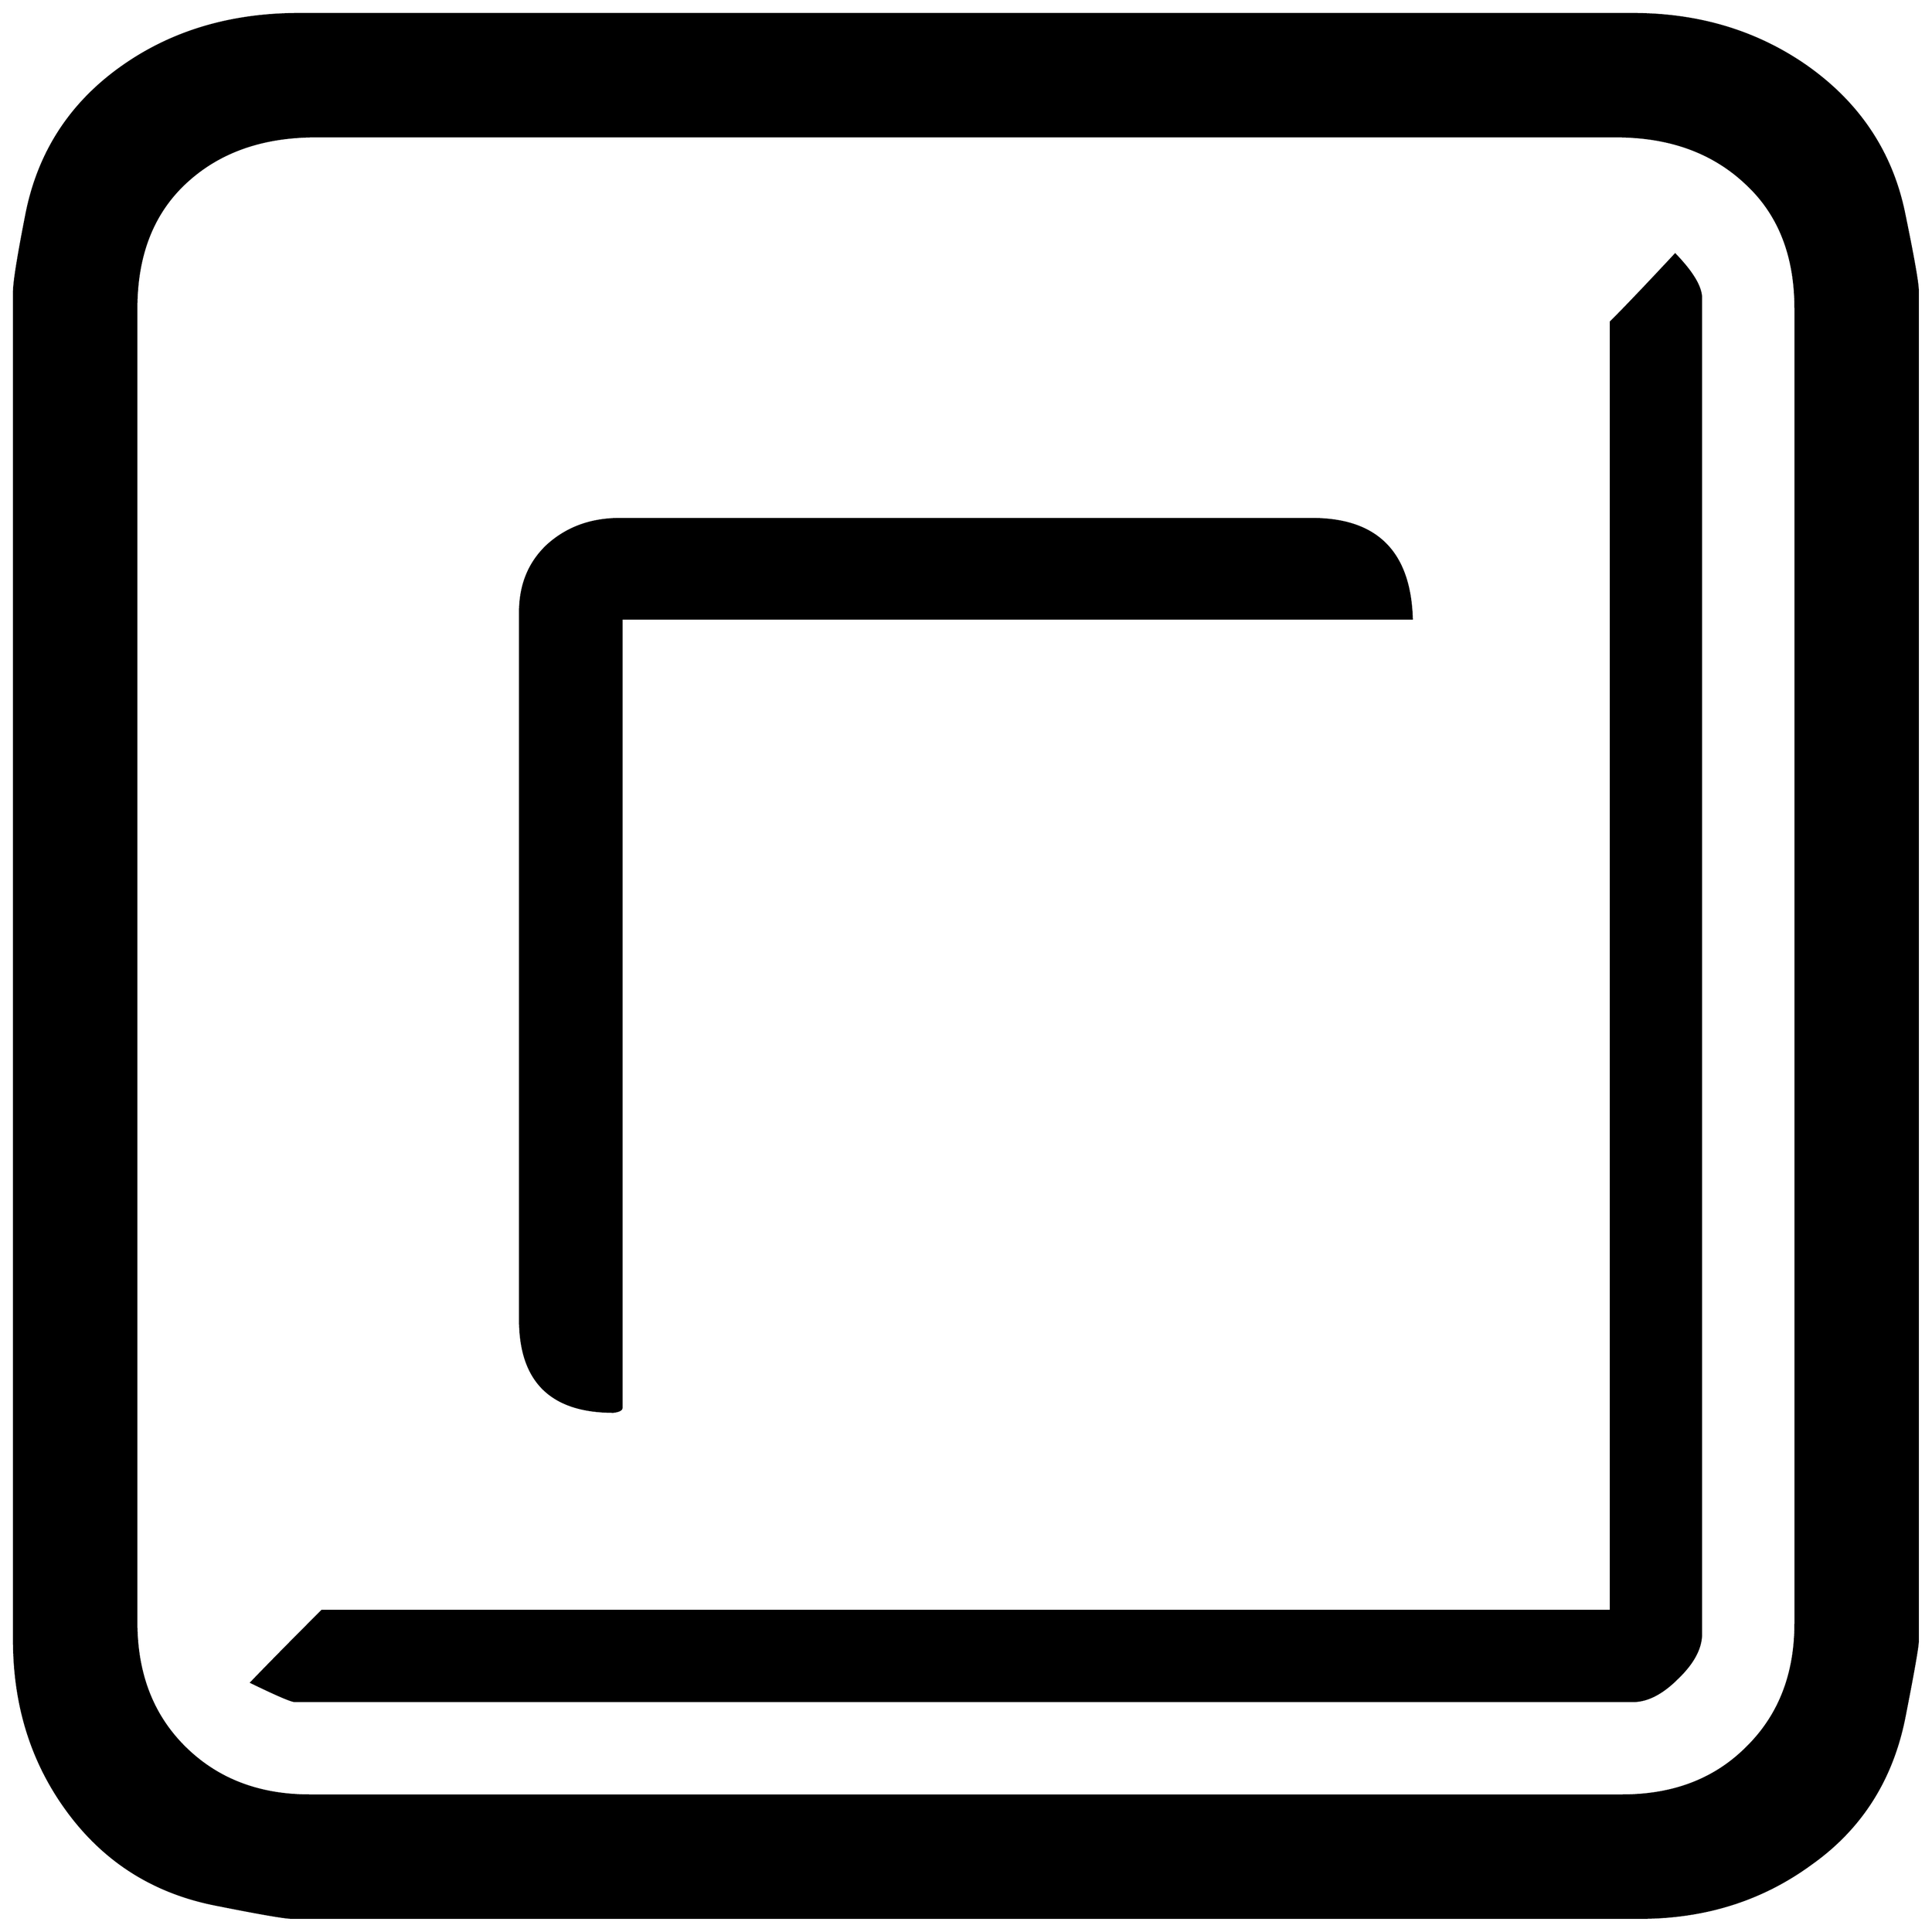 


\begin{tikzpicture}[y=0.80pt, x=0.80pt, yscale=-1.0, xscale=1.0, inner sep=0pt, outer sep=0pt]
\begin{scope}[shift={(100.0,1724.0)},nonzero rule]
  \path[draw=.,fill=.,line width=1.600pt] (1918.0,51.0) .. controls
    (1918.0,56.333) and (1913.667,81.0) .. (1905.0,125.0) ..
    controls (1893.0,185.0) and (1863.0,232.0) .. (1815.0,266.0)
    .. controls (1767.667,300.667) and (1712.667,318.0) ..
    (1650.0,318.0) -- (350.0,318.0) .. controls (343.333,318.0)
    and (318.333,313.667) .. (275.0,305.0) .. controls (215.667,293.0)
    and (168.333,262.667) .. (133.0,214.0) .. controls (99.0,167.333)
    and (82.0,112.667) .. (82.0,50.0) -- (82.0,-1250.0) ..
    controls (82.0,-1259.333) and (86.0,-1284.333) .. (94.0,-1325.0)
    .. controls (106.0,-1385.667) and (137.667,-1433.667) ..
    (189.0,-1469.0) .. controls (236.333,-1501.667) and
    (292.333,-1518.0) .. (357.0,-1518.0) -- (1643.0,-1518.0) ..
    controls (1706.333,-1518.0) and (1762.0,-1501.333) ..
    (1810.0,-1468.0) .. controls (1861.333,-1432.0) and
    (1893.0,-1384.333) .. (1905.0,-1325.0) .. controls
    (1913.667,-1283.0) and (1918.0,-1258.333) .. (1918.0,-1251.0) --
    (1918.0,51.0) -- cycle(1800.0,34.0) -- (1800.0,-1234.0) ..
    controls (1800.0,-1285.333) and (1784.0,-1325.667) ..
    (1752.0,-1355.0) .. controls (1720.0,-1385.0) and
    (1678.333,-1400.0) .. (1627.0,-1400.0) -- (373.0,-1400.0) ..
    controls (321.0,-1400.0) and (279.0,-1385.0) ..
    (247.0,-1355.0) .. controls (215.667,-1325.667) and
    (200.0,-1285.333) .. (200.0,-1234.0) -- (200.0,33.0) ..
    controls (200.0,82.333) and (215.333,122.333) .. (246.0,153.0) ..
    controls (277.333,184.333) and (317.667,200.0) .. (367.0,200.0) --
    (1633.0,200.0) .. controls (1682.333,200.0) and (1722.333,184.667)
    .. (1753.0,154.0) .. controls (1784.333,123.333) and
    (1800.0,83.333) .. (1800.0,34.0) -- cycle(1430.0,-935.0) --
    (668.0,-935.0) -- (668.0,-174.0) .. controls (668.0,-172.0)
    and (665.333,-170.667) .. (660.0,-170.0) .. controls
    (600.0,-170.0) and (570.0,-199.667) .. (570.0,-259.0) --
    (570.0,-941.0) .. controls (570.0,-967.667) and (579.0,-989.333)
    .. (597.0,-1006.0) .. controls (615.667,-1022.667) and
    (638.667,-1031.0) .. (666.0,-1031.0) -- (1334.0,-1031.0) ..
    controls (1396.0,-1031.0) and (1428.0,-999.0) ..
    (1430.0,-935.0) -- cycle(1709.0,44.0) .. controls
    (1709.0,58.0) and (1701.333,72.333) .. (1686.0,87.0) .. controls
    (1671.333,101.667) and (1657.0,109.0) .. (1643.0,109.0) --
    (353.0,109.0) .. controls (349.667,109.0) and (335.667,103.0) ..
    (311.0,91.0) .. controls (325.667,75.667) and (348.333,52.667) ..
    (379.0,22.0) -- (1622.0,22.0) -- (1622.0,-1221.0) ..
    controls (1636.0,-1235.0) and (1656.667,-1256.667) ..
    (1684.0,-1286.0) .. controls (1700.667,-1268.667) and
    (1709.0,-1254.667) .. (1709.0,-1244.0) -- (1709.0,44.0) --
    cycle;
\end{scope}

\end{tikzpicture}

